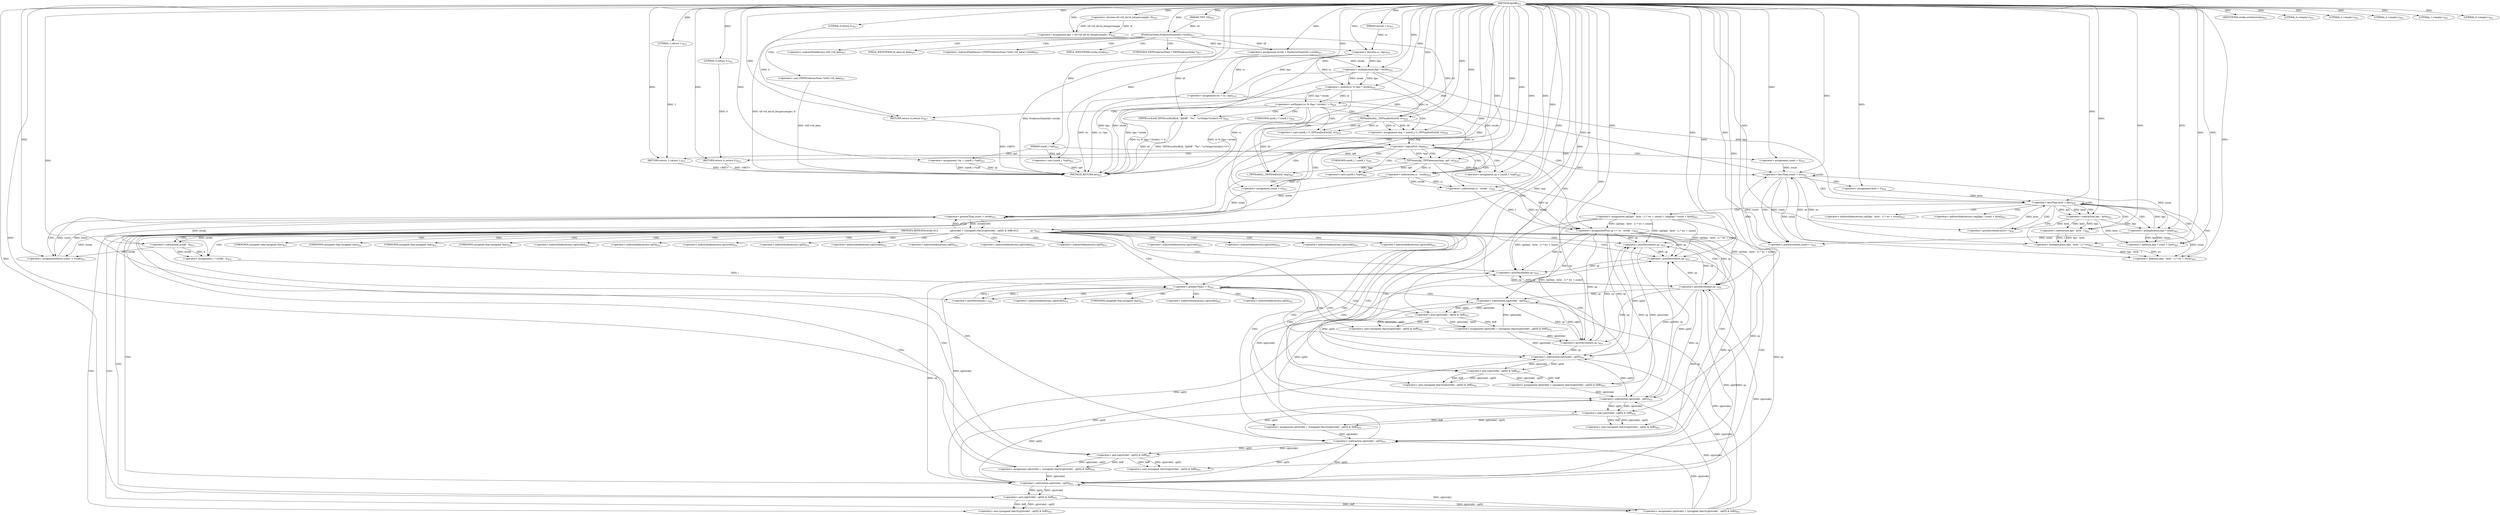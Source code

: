 digraph "fpDiff" {  
"38782" [label = <(METHOD,fpDiff)<SUB>815</SUB>> ]
"39044" [label = <(METHOD_RETURN,int)<SUB>815</SUB>> ]
"38783" [label = <(PARAM,TIFF *tif)<SUB>815</SUB>> ]
"38784" [label = <(PARAM,uint8_t *cp0)<SUB>815</SUB>> ]
"38785" [label = <(PARAM,tmsize_t cc)<SUB>815</SUB>> ]
"38788" [label = <(&lt;operator&gt;.assignment,stride = PredictorState(tif)-&gt;stride)<SUB>817</SUB>> ]
"38801" [label = <(&lt;operator&gt;.assignment,bps = tif-&gt;tif_dir.td_bitspersample / 8)<SUB>818</SUB>> ]
"38811" [label = <(&lt;operator&gt;.assignment,wc = cc / bps)<SUB>819</SUB>> ]
"38818" [label = <(&lt;operator&gt;.assignment,*cp = (uint8_t *)cp0)<SUB>821</SUB>> ]
"38840" [label = <(&lt;operator&gt;.assignment,tmp = (uint8_t *)_TIFFmallocExt(tif, cc))<SUB>830</SUB>> ]
"38853" [label = <(_TIFFmemcpy,_TIFFmemcpy(tmp, cp0, cc))<SUB>834</SUB>> ]
"38899" [label = <(_TIFFfreeExt,_TIFFfreeExt(tif, tmp))<SUB>847</SUB>> ]
"38902" [label = <(&lt;operator&gt;.assignment,cp = (uint8_t *)cp0)<SUB>849</SUB>> ]
"38907" [label = <(&lt;operator&gt;.assignmentPlus,cp += cc - stride - 1)<SUB>850</SUB>> ]
"39042" [label = <(RETURN,return 1;,return 1;)<SUB>855</SUB>> ]
"38825" [label = <(&lt;operator&gt;.notEquals,(cc % (bps * stride)) != 0)<SUB>824</SUB>> ]
"38848" [label = <(&lt;operator&gt;.logicalNot,!tmp)<SUB>831</SUB>> ]
"38862" [label = <(&lt;operator&gt;.lessThan,count &lt; wc)<SUB>835</SUB>> ]
"38865" [label = <(&lt;operator&gt;.postIncrement,count++)<SUB>835</SUB>> ]
"38919" [label = <(&lt;operator&gt;.greaterThan,count &gt; stride)<SUB>851</SUB>> ]
"38922" [label = <(&lt;operator&gt;.assignmentMinus,count -= stride)<SUB>851</SUB>> ]
"38925" [label = <(REPEAT4,REPEAT4(stride,\012                cp[stride] = (unsigned char)((cp[stride] - cp[0]) &amp; 0xff);\012                cp--))<SUB>852</SUB>> ]
"39043" [label = <(LITERAL,1,return 1;)<SUB>855</SUB>> ]
"38790" [label = <(PredictorState,PredictorState(tif)-&gt;stride)<SUB>817</SUB>> ]
"38803" [label = <(&lt;operator&gt;.division,tif-&gt;tif_dir.td_bitspersample / 8)<SUB>818</SUB>> ]
"38813" [label = <(&lt;operator&gt;.division,cc / bps)<SUB>819</SUB>> ]
"38820" [label = <(&lt;operator&gt;.cast,(uint8_t *)cp0)<SUB>821</SUB>> ]
"38833" [label = <(TIFFErrorExtR,TIFFErrorExtR(tif, &quot;fpDiff&quot;, &quot;%s&quot;, &quot;(cc%(bps*stride))!=0&quot;))<SUB>826</SUB>> ]
"38838" [label = <(RETURN,return 0;,return 0;)<SUB>827</SUB>> ]
"38842" [label = <(&lt;operator&gt;.cast,(uint8_t *)_TIFFmallocExt(tif, cc))<SUB>830</SUB>> ]
"38851" [label = <(RETURN,return 0;,return 0;)<SUB>832</SUB>> ]
"38859" [label = <(&lt;operator&gt;.assignment,count = 0)<SUB>835</SUB>> ]
"38904" [label = <(&lt;operator&gt;.cast,(uint8_t *)cp0)<SUB>849</SUB>> ]
"38909" [label = <(&lt;operator&gt;.subtraction,cc - stride - 1)<SUB>850</SUB>> ]
"38916" [label = <(&lt;operator&gt;.assignment,count = cc)<SUB>851</SUB>> ]
"38826" [label = <(&lt;operator&gt;.modulo,cc % (bps * stride))<SUB>824</SUB>> ]
"38839" [label = <(LITERAL,0,return 0;)<SUB>827</SUB>> ]
"38844" [label = <(_TIFFmallocExt,_TIFFmallocExt(tif, cc))<SUB>830</SUB>> ]
"38852" [label = <(LITERAL,0,return 0;)<SUB>832</SUB>> ]
"38874" [label = <(&lt;operator&gt;.lessThan,byte &lt; bps)<SUB>838</SUB>> ]
"38877" [label = <(&lt;operator&gt;.postIncrement,byte++)<SUB>838</SUB>> ]
"38910" [label = <(&lt;operator&gt;.subtraction,cc - stride)<SUB>850</SUB>> ]
"38828" [label = <(&lt;operator&gt;.multiplication,bps * stride)<SUB>824</SUB>> ]
"38871" [label = <(&lt;operator&gt;.assignment,byte = 0)<SUB>838</SUB>> ]
"38880" [label = <(&lt;operator&gt;.assignment,cp[(bps - byte - 1) * wc + count] = tmp[bps * count + byte])<SUB>843</SUB>> ]
"38929" [label = <(IDENTIFIER,stride,switch(stride))<SUB>852</SUB>> ]
"38794" [label = <(&lt;operator&gt;.cast,(TIFFPredictorState *)(tif)-&gt;tif_data)<SUB>817</SUB>> ]
"38965" [label = <(LITERAL,4,&lt;empty&gt;)<SUB>852</SUB>> ]
"38966" [label = <(&lt;operator&gt;.assignment,cp[stride] = (unsigned char)((cp[stride] - cp[0]) &amp; 0xff))<SUB>852</SUB>> ]
"38981" [label = <(&lt;operator&gt;.postDecrement,cp--)<SUB>852</SUB>> ]
"38984" [label = <(LITERAL,3,&lt;empty&gt;)<SUB>852</SUB>> ]
"38985" [label = <(&lt;operator&gt;.assignment,cp[stride] = (unsigned char)((cp[stride] - cp[0]) &amp; 0xff))<SUB>852</SUB>> ]
"39000" [label = <(&lt;operator&gt;.postDecrement,cp--)<SUB>852</SUB>> ]
"39003" [label = <(LITERAL,2,&lt;empty&gt;)<SUB>852</SUB>> ]
"39004" [label = <(&lt;operator&gt;.assignment,cp[stride] = (unsigned char)((cp[stride] - cp[0]) &amp; 0xff))<SUB>852</SUB>> ]
"39019" [label = <(&lt;operator&gt;.postDecrement,cp--)<SUB>852</SUB>> ]
"39022" [label = <(LITERAL,1,&lt;empty&gt;)<SUB>852</SUB>> ]
"39023" [label = <(&lt;operator&gt;.assignment,cp[stride] = (unsigned char)((cp[stride] - cp[0]) &amp; 0xff))<SUB>852</SUB>> ]
"39038" [label = <(&lt;operator&gt;.postDecrement,cp--)<SUB>852</SUB>> ]
"39041" [label = <(LITERAL,0,&lt;empty&gt;)<SUB>852</SUB>> ]
"38883" [label = <(&lt;operator&gt;.addition,(bps - byte - 1) * wc + count)<SUB>843</SUB>> ]
"38894" [label = <(&lt;operator&gt;.addition,bps * count + byte)<SUB>843</SUB>> ]
"38941" [label = <(&lt;operator&gt;.greaterThan,i &gt; 0)<SUB>852</SUB>> ]
"38944" [label = <(&lt;operator&gt;.postDecrement,i--)<SUB>852</SUB>> ]
"38970" [label = <(&lt;operator&gt;.cast,(unsigned char)((cp[stride] - cp[0]) &amp; 0xff))<SUB>852</SUB>> ]
"38989" [label = <(&lt;operator&gt;.cast,(unsigned char)((cp[stride] - cp[0]) &amp; 0xff))<SUB>852</SUB>> ]
"39008" [label = <(&lt;operator&gt;.cast,(unsigned char)((cp[stride] - cp[0]) &amp; 0xff))<SUB>852</SUB>> ]
"39027" [label = <(&lt;operator&gt;.cast,(unsigned char)((cp[stride] - cp[0]) &amp; 0xff))<SUB>852</SUB>> ]
"38884" [label = <(&lt;operator&gt;.multiplication,(bps - byte - 1) * wc)<SUB>843</SUB>> ]
"38895" [label = <(&lt;operator&gt;.multiplication,bps * count)<SUB>843</SUB>> ]
"38936" [label = <(&lt;operator&gt;.assignment,i = stride - 4)<SUB>852</SUB>> ]
"38947" [label = <(&lt;operator&gt;.assignment,cp[stride] = (unsigned char)((cp[stride] - cp[0]) &amp; 0xff))<SUB>852</SUB>> ]
"38962" [label = <(&lt;operator&gt;.postDecrement,cp--)<SUB>852</SUB>> ]
"38972" [label = <(&lt;operator&gt;.and,(cp[stride] - cp[0]) &amp; 0xff)<SUB>852</SUB>> ]
"38991" [label = <(&lt;operator&gt;.and,(cp[stride] - cp[0]) &amp; 0xff)<SUB>852</SUB>> ]
"39010" [label = <(&lt;operator&gt;.and,(cp[stride] - cp[0]) &amp; 0xff)<SUB>852</SUB>> ]
"39029" [label = <(&lt;operator&gt;.and,(cp[stride] - cp[0]) &amp; 0xff)<SUB>852</SUB>> ]
"38885" [label = <(&lt;operator&gt;.subtraction,bps - byte - 1)<SUB>843</SUB>> ]
"38973" [label = <(&lt;operator&gt;.subtraction,cp[stride] - cp[0])<SUB>852</SUB>> ]
"38992" [label = <(&lt;operator&gt;.subtraction,cp[stride] - cp[0])<SUB>852</SUB>> ]
"39011" [label = <(&lt;operator&gt;.subtraction,cp[stride] - cp[0])<SUB>852</SUB>> ]
"39030" [label = <(&lt;operator&gt;.subtraction,cp[stride] - cp[0])<SUB>852</SUB>> ]
"38886" [label = <(&lt;operator&gt;.subtraction,bps - byte)<SUB>843</SUB>> ]
"38938" [label = <(&lt;operator&gt;.subtraction,stride - 4)<SUB>852</SUB>> ]
"38951" [label = <(&lt;operator&gt;.cast,(unsigned char)((cp[stride] - cp[0]) &amp; 0xff))<SUB>852</SUB>> ]
"38953" [label = <(&lt;operator&gt;.and,(cp[stride] - cp[0]) &amp; 0xff)<SUB>852</SUB>> ]
"38954" [label = <(&lt;operator&gt;.subtraction,cp[stride] - cp[0])<SUB>852</SUB>> ]
"38843" [label = <(UNKNOWN,uint8_t *,uint8_t *)<SUB>830</SUB>> ]
"38905" [label = <(UNKNOWN,uint8_t *,uint8_t *)<SUB>849</SUB>> ]
"38793" [label = <(&lt;operator&gt;.indirectFieldAccess,((TIFFPredictorState *)(tif)-&gt;tif_data)-&gt;stride)<SUB>817</SUB>> ]
"38799" [label = <(FIELD_IDENTIFIER,stride,stride)<SUB>817</SUB>> ]
"38795" [label = <(UNKNOWN,TIFFPredictorState *,TIFFPredictorState *)<SUB>817</SUB>> ]
"38796" [label = <(&lt;operator&gt;.indirectFieldAccess,(tif)-&gt;tif_data)<SUB>817</SUB>> ]
"38881" [label = <(&lt;operator&gt;.indirectIndexAccess,cp[(bps - byte - 1) * wc + count])<SUB>843</SUB>> ]
"38892" [label = <(&lt;operator&gt;.indirectIndexAccess,tmp[bps * count + byte])<SUB>843</SUB>> ]
"38798" [label = <(FIELD_IDENTIFIER,tif_data,tif_data)<SUB>817</SUB>> ]
"38967" [label = <(&lt;operator&gt;.indirectIndexAccess,cp[stride])<SUB>852</SUB>> ]
"38986" [label = <(&lt;operator&gt;.indirectIndexAccess,cp[stride])<SUB>852</SUB>> ]
"39005" [label = <(&lt;operator&gt;.indirectIndexAccess,cp[stride])<SUB>852</SUB>> ]
"39024" [label = <(&lt;operator&gt;.indirectIndexAccess,cp[stride])<SUB>852</SUB>> ]
"38971" [label = <(UNKNOWN,unsigned char,unsigned char)<SUB>852</SUB>> ]
"38990" [label = <(UNKNOWN,unsigned char,unsigned char)<SUB>852</SUB>> ]
"39009" [label = <(UNKNOWN,unsigned char,unsigned char)<SUB>852</SUB>> ]
"39028" [label = <(UNKNOWN,unsigned char,unsigned char)<SUB>852</SUB>> ]
"38948" [label = <(&lt;operator&gt;.indirectIndexAccess,cp[stride])<SUB>852</SUB>> ]
"38974" [label = <(&lt;operator&gt;.indirectIndexAccess,cp[stride])<SUB>852</SUB>> ]
"38977" [label = <(&lt;operator&gt;.indirectIndexAccess,cp[0])<SUB>852</SUB>> ]
"38993" [label = <(&lt;operator&gt;.indirectIndexAccess,cp[stride])<SUB>852</SUB>> ]
"38996" [label = <(&lt;operator&gt;.indirectIndexAccess,cp[0])<SUB>852</SUB>> ]
"39012" [label = <(&lt;operator&gt;.indirectIndexAccess,cp[stride])<SUB>852</SUB>> ]
"39015" [label = <(&lt;operator&gt;.indirectIndexAccess,cp[0])<SUB>852</SUB>> ]
"39031" [label = <(&lt;operator&gt;.indirectIndexAccess,cp[stride])<SUB>852</SUB>> ]
"39034" [label = <(&lt;operator&gt;.indirectIndexAccess,cp[0])<SUB>852</SUB>> ]
"38952" [label = <(UNKNOWN,unsigned char,unsigned char)<SUB>852</SUB>> ]
"38955" [label = <(&lt;operator&gt;.indirectIndexAccess,cp[stride])<SUB>852</SUB>> ]
"38958" [label = <(&lt;operator&gt;.indirectIndexAccess,cp[0])<SUB>852</SUB>> ]
  "39042" -> "39044"  [ label = "DDG: &lt;RET&gt;"] 
  "38838" -> "39044"  [ label = "DDG: &lt;RET&gt;"] 
  "38851" -> "39044"  [ label = "DDG: &lt;RET&gt;"] 
  "38788" -> "39044"  [ label = "DDG: PredictorState(tif)-&gt;stride"] 
  "38794" -> "39044"  [ label = "DDG: (tif)-&gt;tif_data"] 
  "38801" -> "39044"  [ label = "DDG: tif-&gt;tif_dir.td_bitspersample / 8"] 
  "38811" -> "39044"  [ label = "DDG: wc"] 
  "38811" -> "39044"  [ label = "DDG: cc / bps"] 
  "38818" -> "39044"  [ label = "DDG: cp"] 
  "38820" -> "39044"  [ label = "DDG: cp0"] 
  "38818" -> "39044"  [ label = "DDG: (uint8_t *)cp0"] 
  "38826" -> "39044"  [ label = "DDG: cc"] 
  "38828" -> "39044"  [ label = "DDG: bps"] 
  "38828" -> "39044"  [ label = "DDG: stride"] 
  "38826" -> "39044"  [ label = "DDG: bps * stride"] 
  "38825" -> "39044"  [ label = "DDG: cc % (bps * stride)"] 
  "38825" -> "39044"  [ label = "DDG: (cc % (bps * stride)) != 0"] 
  "38833" -> "39044"  [ label = "DDG: tif"] 
  "38833" -> "39044"  [ label = "DDG: TIFFErrorExtR(tif, &quot;fpDiff&quot;, &quot;%s&quot;, &quot;(cc%(bps*stride))!=0&quot;)"] 
  "38782" -> "38783"  [ label = "DDG: "] 
  "38782" -> "38784"  [ label = "DDG: "] 
  "38782" -> "38785"  [ label = "DDG: "] 
  "38790" -> "38788"  [ label = "DDG: tif"] 
  "38803" -> "38801"  [ label = "DDG: tif-&gt;tif_dir.td_bitspersample"] 
  "38803" -> "38801"  [ label = "DDG: 8"] 
  "38813" -> "38811"  [ label = "DDG: cc"] 
  "38813" -> "38811"  [ label = "DDG: bps"] 
  "38784" -> "38818"  [ label = "DDG: cp0"] 
  "38782" -> "38818"  [ label = "DDG: "] 
  "38844" -> "38840"  [ label = "DDG: tif"] 
  "38844" -> "38840"  [ label = "DDG: cc"] 
  "38853" -> "38902"  [ label = "DDG: cp0"] 
  "38782" -> "38902"  [ label = "DDG: "] 
  "38909" -> "38907"  [ label = "DDG: cc - stride"] 
  "38909" -> "38907"  [ label = "DDG: 1"] 
  "39043" -> "39042"  [ label = "DDG: 1"] 
  "38782" -> "39042"  [ label = "DDG: "] 
  "38782" -> "38788"  [ label = "DDG: "] 
  "38782" -> "38801"  [ label = "DDG: "] 
  "38782" -> "38811"  [ label = "DDG: "] 
  "38782" -> "38840"  [ label = "DDG: "] 
  "38848" -> "38853"  [ label = "DDG: tmp"] 
  "38782" -> "38853"  [ label = "DDG: "] 
  "38784" -> "38853"  [ label = "DDG: cp0"] 
  "38844" -> "38853"  [ label = "DDG: cc"] 
  "38844" -> "38899"  [ label = "DDG: tif"] 
  "38782" -> "38899"  [ label = "DDG: "] 
  "38853" -> "38899"  [ label = "DDG: tmp"] 
  "38902" -> "38907"  [ label = "DDG: cp"] 
  "38880" -> "38907"  [ label = "DDG: cp[(bps - byte - 1) * wc + count]"] 
  "38782" -> "38907"  [ label = "DDG: "] 
  "38925" -> "38922"  [ label = "DDG: stride"] 
  "38938" -> "38922"  [ label = "DDG: stride"] 
  "38782" -> "38922"  [ label = "DDG: "] 
  "38782" -> "39043"  [ label = "DDG: "] 
  "38783" -> "38790"  [ label = "DDG: tif"] 
  "38782" -> "38790"  [ label = "DDG: "] 
  "38782" -> "38803"  [ label = "DDG: "] 
  "38785" -> "38813"  [ label = "DDG: cc"] 
  "38782" -> "38813"  [ label = "DDG: "] 
  "38801" -> "38813"  [ label = "DDG: bps"] 
  "38784" -> "38820"  [ label = "DDG: cp0"] 
  "38782" -> "38820"  [ label = "DDG: "] 
  "38826" -> "38825"  [ label = "DDG: cc"] 
  "38826" -> "38825"  [ label = "DDG: bps * stride"] 
  "38782" -> "38825"  [ label = "DDG: "] 
  "38839" -> "38838"  [ label = "DDG: 0"] 
  "38782" -> "38838"  [ label = "DDG: "] 
  "38844" -> "38842"  [ label = "DDG: tif"] 
  "38844" -> "38842"  [ label = "DDG: cc"] 
  "38840" -> "38848"  [ label = "DDG: tmp"] 
  "38782" -> "38848"  [ label = "DDG: "] 
  "38852" -> "38851"  [ label = "DDG: 0"] 
  "38782" -> "38851"  [ label = "DDG: "] 
  "38782" -> "38859"  [ label = "DDG: "] 
  "38859" -> "38862"  [ label = "DDG: count"] 
  "38865" -> "38862"  [ label = "DDG: count"] 
  "38782" -> "38862"  [ label = "DDG: "] 
  "38811" -> "38862"  [ label = "DDG: wc"] 
  "38884" -> "38862"  [ label = "DDG: wc"] 
  "38862" -> "38865"  [ label = "DDG: count"] 
  "38895" -> "38865"  [ label = "DDG: count"] 
  "38782" -> "38865"  [ label = "DDG: "] 
  "38853" -> "38904"  [ label = "DDG: cp0"] 
  "38782" -> "38904"  [ label = "DDG: "] 
  "38910" -> "38909"  [ label = "DDG: cc"] 
  "38910" -> "38909"  [ label = "DDG: stride"] 
  "38782" -> "38909"  [ label = "DDG: "] 
  "38910" -> "38916"  [ label = "DDG: cc"] 
  "38782" -> "38916"  [ label = "DDG: "] 
  "38916" -> "38919"  [ label = "DDG: count"] 
  "38922" -> "38919"  [ label = "DDG: count"] 
  "38782" -> "38919"  [ label = "DDG: "] 
  "38910" -> "38919"  [ label = "DDG: stride"] 
  "38925" -> "38919"  [ label = "DDG: stride"] 
  "38938" -> "38919"  [ label = "DDG: stride"] 
  "38919" -> "38922"  [ label = "DDG: count"] 
  "38919" -> "38925"  [ label = "DDG: stride"] 
  "38782" -> "38925"  [ label = "DDG: "] 
  "38813" -> "38826"  [ label = "DDG: cc"] 
  "38782" -> "38826"  [ label = "DDG: "] 
  "38828" -> "38826"  [ label = "DDG: bps"] 
  "38828" -> "38826"  [ label = "DDG: stride"] 
  "38790" -> "38833"  [ label = "DDG: tif"] 
  "38782" -> "38833"  [ label = "DDG: "] 
  "38782" -> "38839"  [ label = "DDG: "] 
  "38790" -> "38844"  [ label = "DDG: tif"] 
  "38782" -> "38844"  [ label = "DDG: "] 
  "38826" -> "38844"  [ label = "DDG: cc"] 
  "38782" -> "38852"  [ label = "DDG: "] 
  "38853" -> "38910"  [ label = "DDG: cc"] 
  "38782" -> "38910"  [ label = "DDG: "] 
  "38828" -> "38910"  [ label = "DDG: stride"] 
  "38813" -> "38828"  [ label = "DDG: bps"] 
  "38782" -> "38828"  [ label = "DDG: "] 
  "38788" -> "38828"  [ label = "DDG: stride"] 
  "38782" -> "38871"  [ label = "DDG: "] 
  "38871" -> "38874"  [ label = "DDG: byte"] 
  "38877" -> "38874"  [ label = "DDG: byte"] 
  "38782" -> "38874"  [ label = "DDG: "] 
  "38828" -> "38874"  [ label = "DDG: bps"] 
  "38895" -> "38874"  [ label = "DDG: bps"] 
  "38782" -> "38877"  [ label = "DDG: "] 
  "38886" -> "38877"  [ label = "DDG: byte"] 
  "38853" -> "38880"  [ label = "DDG: tmp"] 
  "38782" -> "38929"  [ label = "DDG: "] 
  "38782" -> "38965"  [ label = "DDG: "] 
  "38972" -> "38966"  [ label = "DDG: cp[stride] - cp[0]"] 
  "38972" -> "38966"  [ label = "DDG: 0xff"] 
  "38782" -> "38984"  [ label = "DDG: "] 
  "38991" -> "38985"  [ label = "DDG: cp[stride] - cp[0]"] 
  "38991" -> "38985"  [ label = "DDG: 0xff"] 
  "38782" -> "39003"  [ label = "DDG: "] 
  "39010" -> "39004"  [ label = "DDG: cp[stride] - cp[0]"] 
  "39010" -> "39004"  [ label = "DDG: 0xff"] 
  "38782" -> "39022"  [ label = "DDG: "] 
  "39029" -> "39023"  [ label = "DDG: cp[stride] - cp[0]"] 
  "39029" -> "39023"  [ label = "DDG: 0xff"] 
  "38782" -> "39041"  [ label = "DDG: "] 
  "38907" -> "38981"  [ label = "DDG: cp"] 
  "38966" -> "38981"  [ label = "DDG: cp[stride]"] 
  "38973" -> "38981"  [ label = "DDG: cp[0]"] 
  "39038" -> "38981"  [ label = "DDG: cp"] 
  "38962" -> "38981"  [ label = "DDG: cp"] 
  "38880" -> "38981"  [ label = "DDG: cp[(bps - byte - 1) * wc + count]"] 
  "38782" -> "38981"  [ label = "DDG: "] 
  "38907" -> "39000"  [ label = "DDG: cp"] 
  "38981" -> "39000"  [ label = "DDG: cp"] 
  "38985" -> "39000"  [ label = "DDG: cp[stride]"] 
  "38992" -> "39000"  [ label = "DDG: cp[0]"] 
  "39038" -> "39000"  [ label = "DDG: cp"] 
  "38880" -> "39000"  [ label = "DDG: cp[(bps - byte - 1) * wc + count]"] 
  "38782" -> "39000"  [ label = "DDG: "] 
  "38907" -> "39019"  [ label = "DDG: cp"] 
  "39000" -> "39019"  [ label = "DDG: cp"] 
  "39004" -> "39019"  [ label = "DDG: cp[stride]"] 
  "39011" -> "39019"  [ label = "DDG: cp[0]"] 
  "39038" -> "39019"  [ label = "DDG: cp"] 
  "38880" -> "39019"  [ label = "DDG: cp[(bps - byte - 1) * wc + count]"] 
  "38782" -> "39019"  [ label = "DDG: "] 
  "38907" -> "39038"  [ label = "DDG: cp"] 
  "39019" -> "39038"  [ label = "DDG: cp"] 
  "39023" -> "39038"  [ label = "DDG: cp[stride]"] 
  "39030" -> "39038"  [ label = "DDG: cp[0]"] 
  "38880" -> "39038"  [ label = "DDG: cp[(bps - byte - 1) * wc + count]"] 
  "38782" -> "39038"  [ label = "DDG: "] 
  "38884" -> "38883"  [ label = "DDG: bps - byte - 1"] 
  "38884" -> "38883"  [ label = "DDG: wc"] 
  "38862" -> "38883"  [ label = "DDG: count"] 
  "38895" -> "38883"  [ label = "DDG: count"] 
  "38782" -> "38883"  [ label = "DDG: "] 
  "38895" -> "38894"  [ label = "DDG: bps"] 
  "38895" -> "38894"  [ label = "DDG: count"] 
  "38886" -> "38894"  [ label = "DDG: byte"] 
  "38782" -> "38894"  [ label = "DDG: "] 
  "38972" -> "38970"  [ label = "DDG: cp[stride] - cp[0]"] 
  "38972" -> "38970"  [ label = "DDG: 0xff"] 
  "38991" -> "38989"  [ label = "DDG: cp[stride] - cp[0]"] 
  "38991" -> "38989"  [ label = "DDG: 0xff"] 
  "39010" -> "39008"  [ label = "DDG: cp[stride] - cp[0]"] 
  "39010" -> "39008"  [ label = "DDG: 0xff"] 
  "39029" -> "39027"  [ label = "DDG: cp[stride] - cp[0]"] 
  "39029" -> "39027"  [ label = "DDG: 0xff"] 
  "38885" -> "38884"  [ label = "DDG: bps - byte"] 
  "38885" -> "38884"  [ label = "DDG: 1"] 
  "38862" -> "38884"  [ label = "DDG: wc"] 
  "38782" -> "38884"  [ label = "DDG: "] 
  "38886" -> "38895"  [ label = "DDG: bps"] 
  "38782" -> "38895"  [ label = "DDG: "] 
  "38862" -> "38895"  [ label = "DDG: count"] 
  "38938" -> "38936"  [ label = "DDG: stride"] 
  "38938" -> "38936"  [ label = "DDG: 4"] 
  "38936" -> "38941"  [ label = "DDG: i"] 
  "38944" -> "38941"  [ label = "DDG: i"] 
  "38782" -> "38941"  [ label = "DDG: "] 
  "38941" -> "38944"  [ label = "DDG: i"] 
  "38782" -> "38944"  [ label = "DDG: "] 
  "38953" -> "38947"  [ label = "DDG: cp[stride] - cp[0]"] 
  "38953" -> "38947"  [ label = "DDG: 0xff"] 
  "38973" -> "38972"  [ label = "DDG: cp[stride]"] 
  "38973" -> "38972"  [ label = "DDG: cp[0]"] 
  "38782" -> "38972"  [ label = "DDG: "] 
  "38992" -> "38991"  [ label = "DDG: cp[stride]"] 
  "38992" -> "38991"  [ label = "DDG: cp[0]"] 
  "38782" -> "38991"  [ label = "DDG: "] 
  "39011" -> "39010"  [ label = "DDG: cp[stride]"] 
  "39011" -> "39010"  [ label = "DDG: cp[0]"] 
  "38782" -> "39010"  [ label = "DDG: "] 
  "39030" -> "39029"  [ label = "DDG: cp[stride]"] 
  "39030" -> "39029"  [ label = "DDG: cp[0]"] 
  "38782" -> "39029"  [ label = "DDG: "] 
  "38886" -> "38885"  [ label = "DDG: bps"] 
  "38886" -> "38885"  [ label = "DDG: byte"] 
  "38782" -> "38885"  [ label = "DDG: "] 
  "38782" -> "38936"  [ label = "DDG: "] 
  "38907" -> "38962"  [ label = "DDG: cp"] 
  "39038" -> "38962"  [ label = "DDG: cp"] 
  "38947" -> "38962"  [ label = "DDG: cp[stride]"] 
  "38954" -> "38962"  [ label = "DDG: cp[0]"] 
  "38880" -> "38962"  [ label = "DDG: cp[(bps - byte - 1) * wc + count]"] 
  "38782" -> "38962"  [ label = "DDG: "] 
  "38907" -> "38973"  [ label = "DDG: cp"] 
  "39023" -> "38973"  [ label = "DDG: cp[stride]"] 
  "39038" -> "38973"  [ label = "DDG: cp"] 
  "38947" -> "38973"  [ label = "DDG: cp[stride]"] 
  "38962" -> "38973"  [ label = "DDG: cp"] 
  "39030" -> "38973"  [ label = "DDG: cp[0]"] 
  "38954" -> "38973"  [ label = "DDG: cp[0]"] 
  "38907" -> "38992"  [ label = "DDG: cp"] 
  "38966" -> "38992"  [ label = "DDG: cp[stride]"] 
  "38981" -> "38992"  [ label = "DDG: cp"] 
  "39023" -> "38992"  [ label = "DDG: cp[stride]"] 
  "39038" -> "38992"  [ label = "DDG: cp"] 
  "38973" -> "38992"  [ label = "DDG: cp[0]"] 
  "39030" -> "38992"  [ label = "DDG: cp[0]"] 
  "38907" -> "39011"  [ label = "DDG: cp"] 
  "38985" -> "39011"  [ label = "DDG: cp[stride]"] 
  "39000" -> "39011"  [ label = "DDG: cp"] 
  "39023" -> "39011"  [ label = "DDG: cp[stride]"] 
  "39038" -> "39011"  [ label = "DDG: cp"] 
  "38992" -> "39011"  [ label = "DDG: cp[0]"] 
  "39030" -> "39011"  [ label = "DDG: cp[0]"] 
  "38907" -> "39030"  [ label = "DDG: cp"] 
  "39004" -> "39030"  [ label = "DDG: cp[stride]"] 
  "39019" -> "39030"  [ label = "DDG: cp"] 
  "39023" -> "39030"  [ label = "DDG: cp[stride]"] 
  "39038" -> "39030"  [ label = "DDG: cp"] 
  "39011" -> "39030"  [ label = "DDG: cp[0]"] 
  "38874" -> "38886"  [ label = "DDG: bps"] 
  "38782" -> "38886"  [ label = "DDG: "] 
  "38874" -> "38886"  [ label = "DDG: byte"] 
  "38925" -> "38938"  [ label = "DDG: stride"] 
  "38782" -> "38938"  [ label = "DDG: "] 
  "38953" -> "38951"  [ label = "DDG: cp[stride] - cp[0]"] 
  "38953" -> "38951"  [ label = "DDG: 0xff"] 
  "38954" -> "38953"  [ label = "DDG: cp[stride]"] 
  "38954" -> "38953"  [ label = "DDG: cp[0]"] 
  "38782" -> "38953"  [ label = "DDG: "] 
  "38907" -> "38954"  [ label = "DDG: cp"] 
  "39023" -> "38954"  [ label = "DDG: cp[stride]"] 
  "39038" -> "38954"  [ label = "DDG: cp"] 
  "38947" -> "38954"  [ label = "DDG: cp[stride]"] 
  "38962" -> "38954"  [ label = "DDG: cp"] 
  "39030" -> "38954"  [ label = "DDG: cp[0]"] 
  "38790" -> "38795"  [ label = "CDG: "] 
  "38790" -> "38794"  [ label = "CDG: "] 
  "38790" -> "38793"  [ label = "CDG: "] 
  "38790" -> "38799"  [ label = "CDG: "] 
  "38790" -> "38796"  [ label = "CDG: "] 
  "38790" -> "38798"  [ label = "CDG: "] 
  "38825" -> "38848"  [ label = "CDG: "] 
  "38825" -> "38833"  [ label = "CDG: "] 
  "38825" -> "38844"  [ label = "CDG: "] 
  "38825" -> "38840"  [ label = "CDG: "] 
  "38825" -> "38838"  [ label = "CDG: "] 
  "38825" -> "38843"  [ label = "CDG: "] 
  "38825" -> "38842"  [ label = "CDG: "] 
  "38848" -> "38909"  [ label = "CDG: "] 
  "38848" -> "38859"  [ label = "CDG: "] 
  "38848" -> "38905"  [ label = "CDG: "] 
  "38848" -> "38916"  [ label = "CDG: "] 
  "38848" -> "38907"  [ label = "CDG: "] 
  "38848" -> "38899"  [ label = "CDG: "] 
  "38848" -> "38862"  [ label = "CDG: "] 
  "38848" -> "38902"  [ label = "CDG: "] 
  "38848" -> "38919"  [ label = "CDG: "] 
  "38848" -> "39042"  [ label = "CDG: "] 
  "38848" -> "38851"  [ label = "CDG: "] 
  "38848" -> "38853"  [ label = "CDG: "] 
  "38848" -> "38904"  [ label = "CDG: "] 
  "38848" -> "38910"  [ label = "CDG: "] 
  "38862" -> "38874"  [ label = "CDG: "] 
  "38862" -> "38862"  [ label = "CDG: "] 
  "38862" -> "38871"  [ label = "CDG: "] 
  "38862" -> "38865"  [ label = "CDG: "] 
  "38919" -> "38925"  [ label = "CDG: "] 
  "38919" -> "38922"  [ label = "CDG: "] 
  "38919" -> "38919"  [ label = "CDG: "] 
  "38925" -> "38989"  [ label = "CDG: "] 
  "38925" -> "39011"  [ label = "CDG: "] 
  "38925" -> "38996"  [ label = "CDG: "] 
  "38925" -> "39029"  [ label = "CDG: "] 
  "38925" -> "38990"  [ label = "CDG: "] 
  "38925" -> "38941"  [ label = "CDG: "] 
  "38925" -> "38973"  [ label = "CDG: "] 
  "38925" -> "38977"  [ label = "CDG: "] 
  "38925" -> "39031"  [ label = "CDG: "] 
  "38925" -> "39005"  [ label = "CDG: "] 
  "38925" -> "38981"  [ label = "CDG: "] 
  "38925" -> "38970"  [ label = "CDG: "] 
  "38925" -> "39027"  [ label = "CDG: "] 
  "38925" -> "39012"  [ label = "CDG: "] 
  "38925" -> "39034"  [ label = "CDG: "] 
  "38925" -> "39038"  [ label = "CDG: "] 
  "38925" -> "38974"  [ label = "CDG: "] 
  "38925" -> "38985"  [ label = "CDG: "] 
  "38925" -> "38938"  [ label = "CDG: "] 
  "38925" -> "38993"  [ label = "CDG: "] 
  "38925" -> "38986"  [ label = "CDG: "] 
  "38925" -> "38972"  [ label = "CDG: "] 
  "38925" -> "39019"  [ label = "CDG: "] 
  "38925" -> "39028"  [ label = "CDG: "] 
  "38925" -> "38966"  [ label = "CDG: "] 
  "38925" -> "39008"  [ label = "CDG: "] 
  "38925" -> "39010"  [ label = "CDG: "] 
  "38925" -> "38992"  [ label = "CDG: "] 
  "38925" -> "38971"  [ label = "CDG: "] 
  "38925" -> "39024"  [ label = "CDG: "] 
  "38925" -> "38936"  [ label = "CDG: "] 
  "38925" -> "39000"  [ label = "CDG: "] 
  "38925" -> "39009"  [ label = "CDG: "] 
  "38925" -> "39030"  [ label = "CDG: "] 
  "38925" -> "38967"  [ label = "CDG: "] 
  "38925" -> "39004"  [ label = "CDG: "] 
  "38925" -> "39015"  [ label = "CDG: "] 
  "38925" -> "38991"  [ label = "CDG: "] 
  "38925" -> "39023"  [ label = "CDG: "] 
  "38874" -> "38895"  [ label = "CDG: "] 
  "38874" -> "38880"  [ label = "CDG: "] 
  "38874" -> "38881"  [ label = "CDG: "] 
  "38874" -> "38874"  [ label = "CDG: "] 
  "38874" -> "38892"  [ label = "CDG: "] 
  "38874" -> "38883"  [ label = "CDG: "] 
  "38874" -> "38886"  [ label = "CDG: "] 
  "38874" -> "38885"  [ label = "CDG: "] 
  "38874" -> "38894"  [ label = "CDG: "] 
  "38874" -> "38877"  [ label = "CDG: "] 
  "38874" -> "38884"  [ label = "CDG: "] 
  "38941" -> "38955"  [ label = "CDG: "] 
  "38941" -> "38941"  [ label = "CDG: "] 
  "38941" -> "38948"  [ label = "CDG: "] 
  "38941" -> "38944"  [ label = "CDG: "] 
  "38941" -> "38952"  [ label = "CDG: "] 
  "38941" -> "38958"  [ label = "CDG: "] 
  "38941" -> "38951"  [ label = "CDG: "] 
  "38941" -> "38953"  [ label = "CDG: "] 
  "38941" -> "38947"  [ label = "CDG: "] 
  "38941" -> "38962"  [ label = "CDG: "] 
  "38941" -> "38954"  [ label = "CDG: "] 
}
